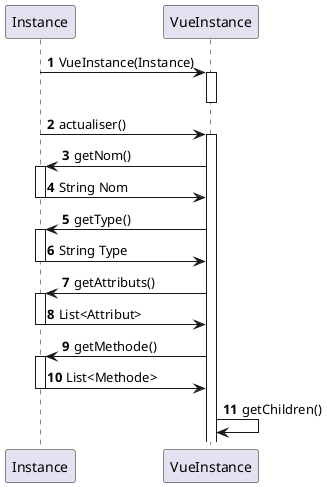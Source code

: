 @startuml
'https://plantuml.com/sequence-diagram

autonumber
Instance -> VueInstance: VueInstance(Instance)
activate VueInstance
deactivate VueInstance

Instance -> VueInstance: actualiser()
activate VueInstance
VueInstance -> Instance: getNom()
activate Instance
Instance -> VueInstance: String Nom
deactivate Instance
VueInstance -> Instance: getType()
activate Instance
Instance -> VueInstance: String Type
deactivate Instance
VueInstance -> Instance: getAttributs()
activate Instance
Instance -> VueInstance: List<Attribut>
deactivate Instance
VueInstance -> Instance: getMethode()
activate Instance
Instance -> VueInstance: List<Methode>
deactivate Instance
VueInstance -> VueInstance: getChildren()

@enduml